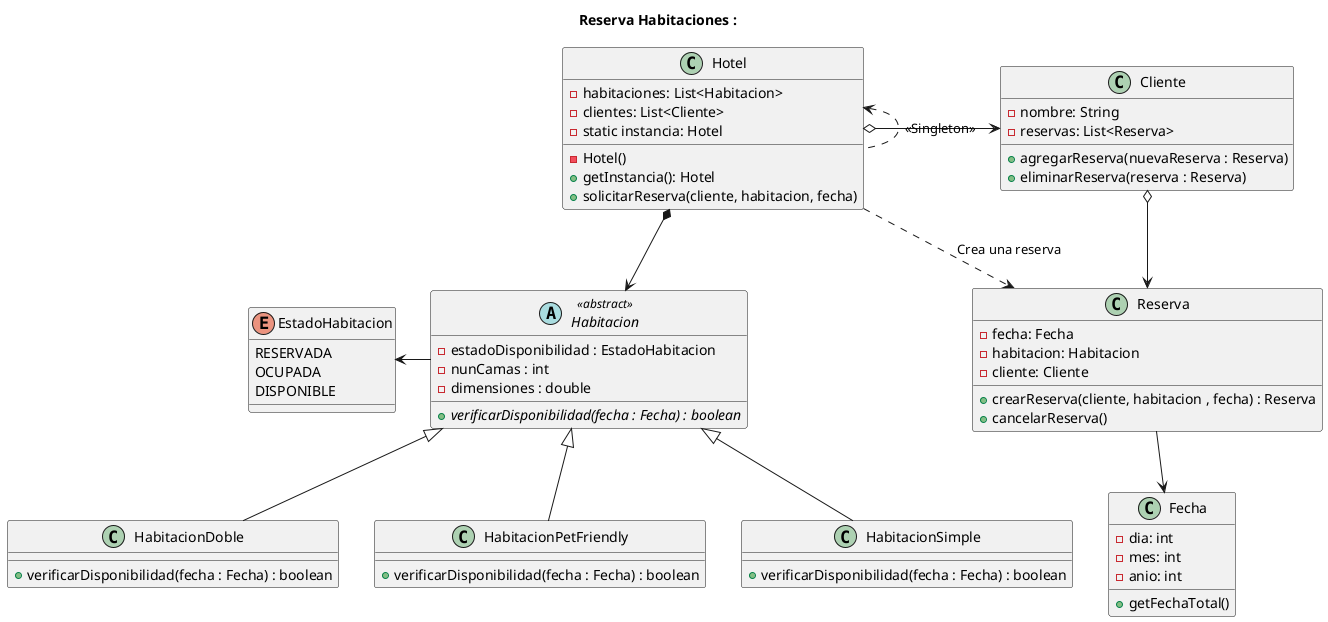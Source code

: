 @startuml PruebaSegunda
title Reserva Habitaciones : 

' Patrón Singleton
class Hotel {
    - habitaciones: List<Habitacion>
    - clientes: List<Cliente>
    - static instancia: Hotel
    - Hotel()
    + getInstancia(): Hotel
    + solicitarReserva(cliente, habitacion, fecha)
    
}

abstract class Habitacion<<abstract>>{
    - estadoDisponibilidad : EstadoHabitacion
    - nunCamas : int 
    - dimensiones : double 
    + {abstract} verificarDisponibilidad(fecha : Fecha) : boolean

}

class Cliente {
    - nombre: String
    - reservas: List<Reserva>
    + agregarReserva(nuevaReserva : Reserva)
    + eliminarReserva(reserva : Reserva)
}

class Reserva {
    - fecha: Fecha
    - habitacion: Habitacion
    - cliente: Cliente
    + crearReserva(cliente, habitacion , fecha) : Reserva 
    + cancelarReserva()

}

class HabitacionSimple{
    + verificarDisponibilidad(fecha : Fecha) : boolean
}

class HabitacionDoble {
    + verificarDisponibilidad(fecha : Fecha) : boolean

}

class HabitacionPetFriendly{
    + verificarDisponibilidad(fecha : Fecha) : boolean
}



class Fecha {
    - dia: int
    - mes: int
    - anio: int
    + getFechaTotal()
}


enum EstadoHabitacion{
    RESERVADA
    OCUPADA
    DISPONIBLE
}




'Relaciones entre clases _________________________
Hotel *--> Habitacion
Reserva --> Fecha
HabitacionSimple --u|> Habitacion
HabitacionDoble --u|> Habitacion
HabitacionPetFriendly --u|> Habitacion
Habitacion --L> EstadoHabitacion
Cliente o--> Reserva 
Hotel o--R> Cliente

Hotel ..> Reserva : Crea una reserva


Hotel ..L> Hotel : <<Singleton>>


@enduml